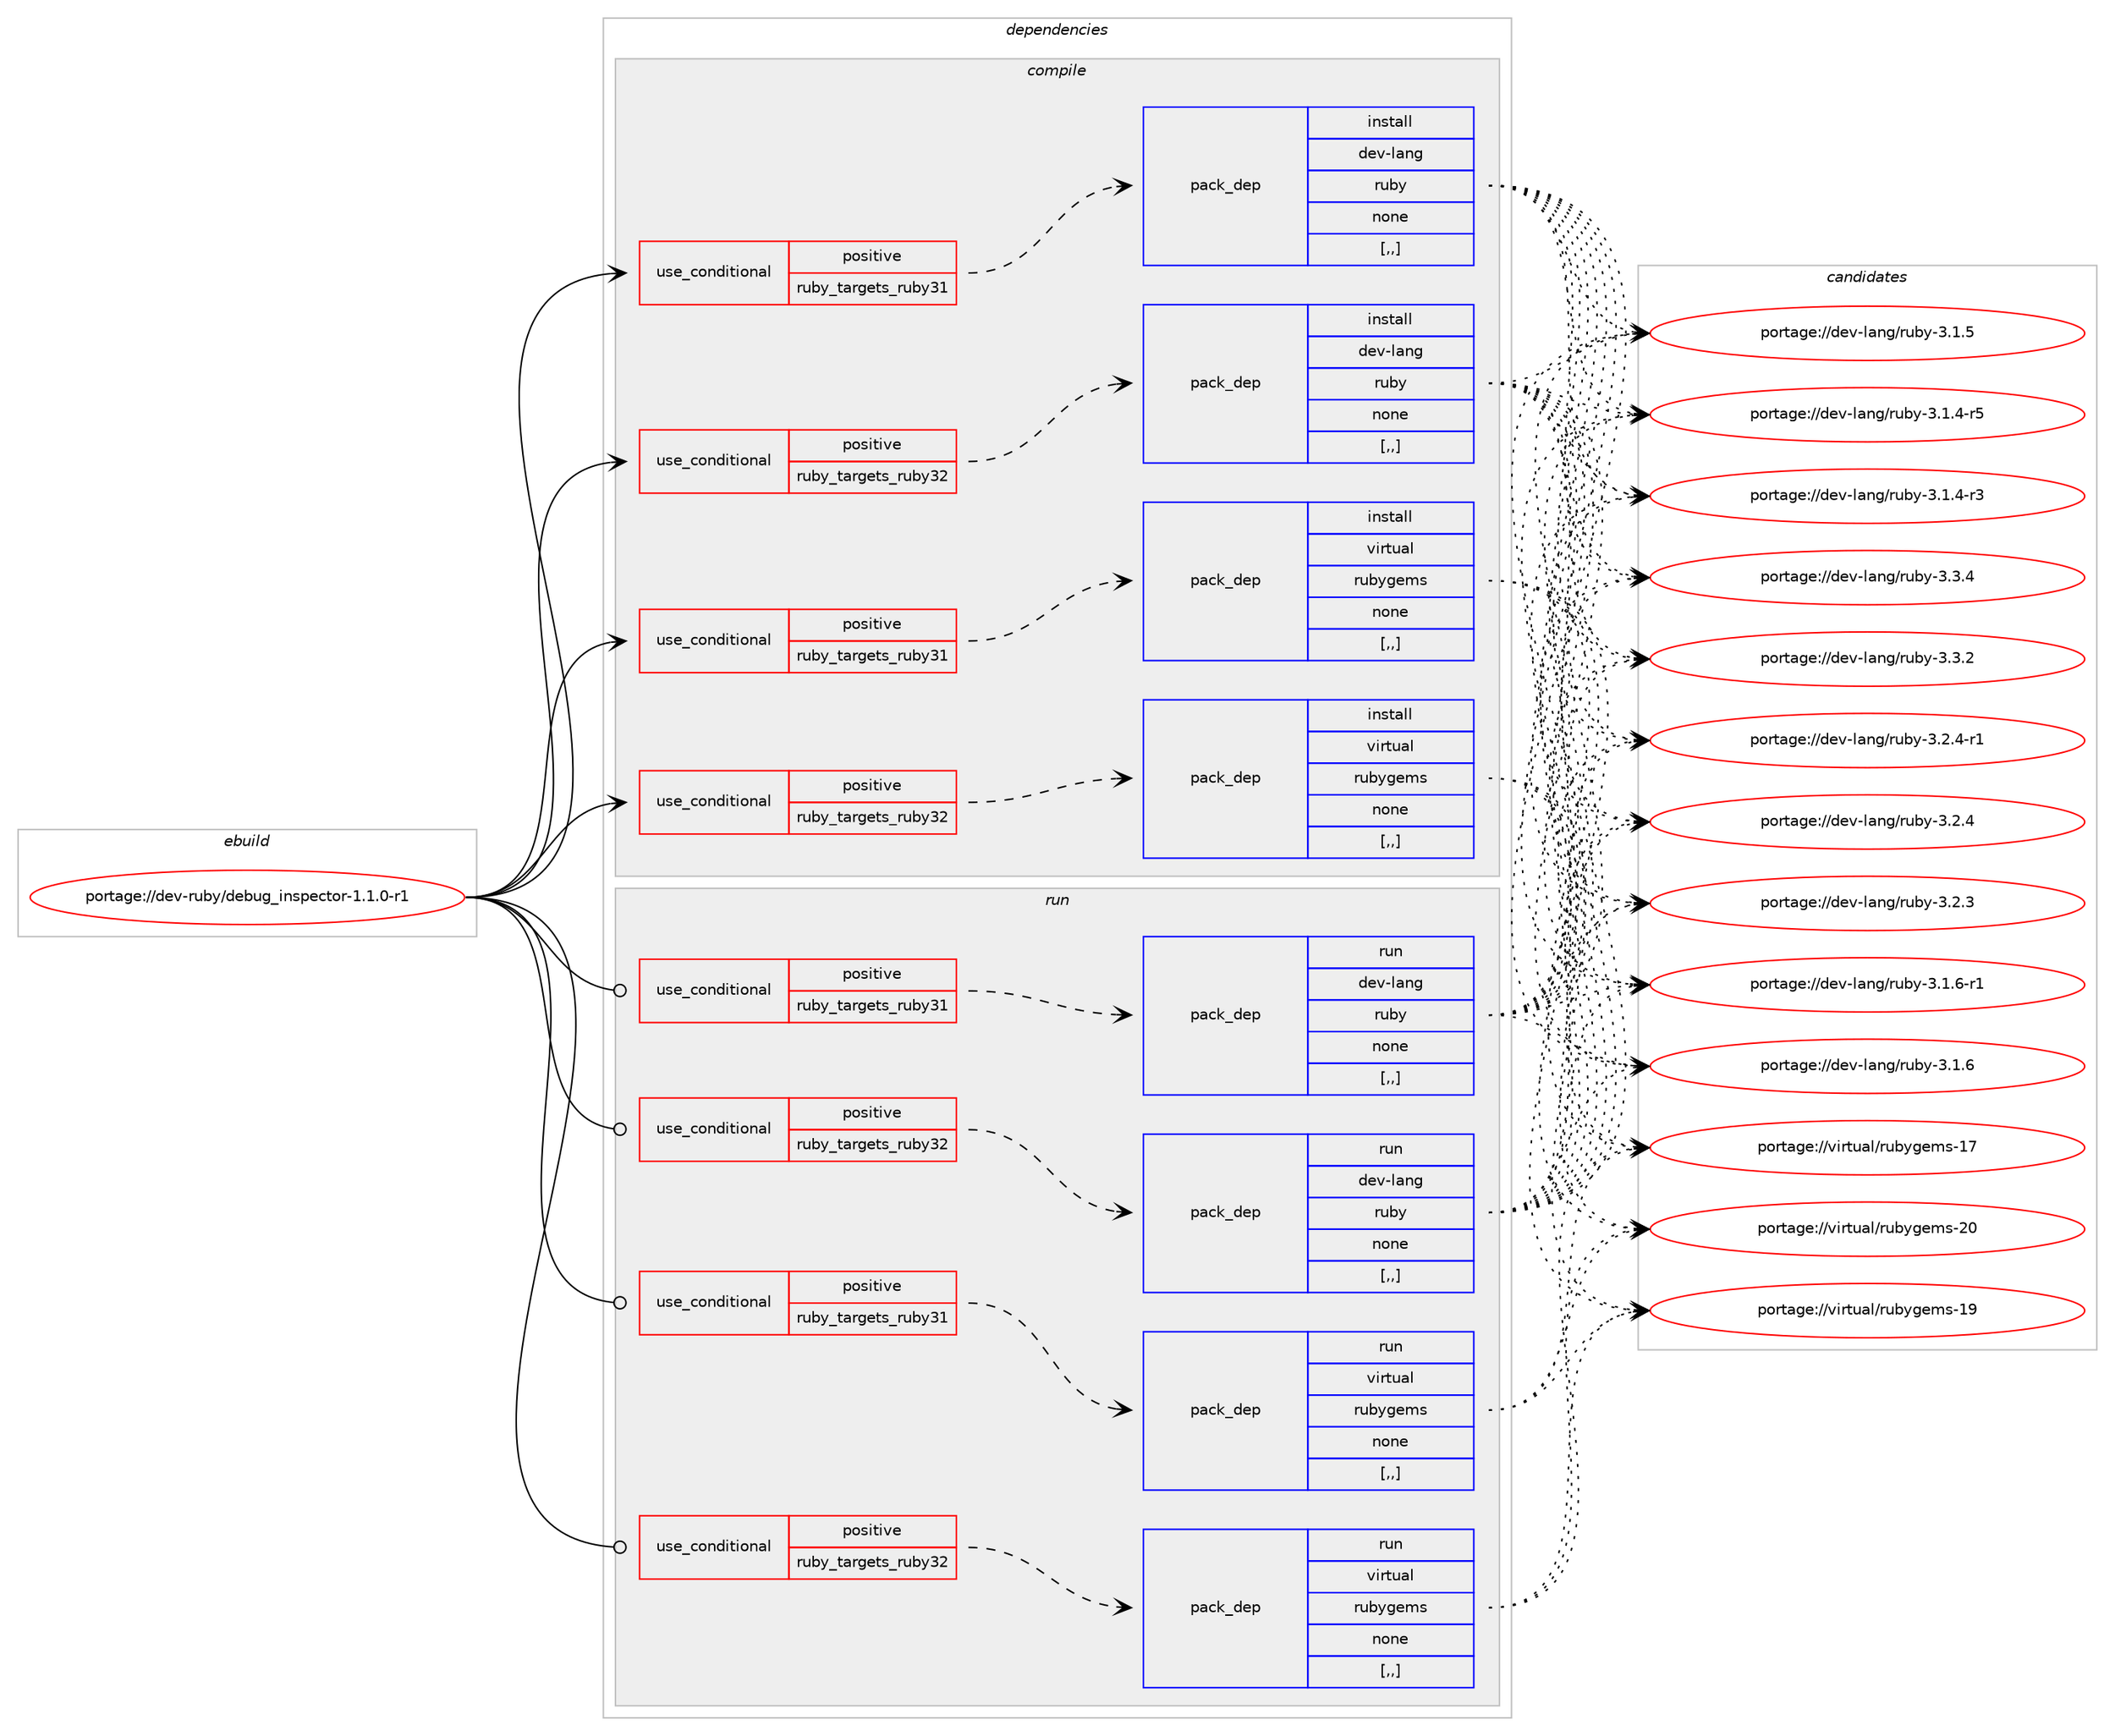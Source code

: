 digraph prolog {

# *************
# Graph options
# *************

newrank=true;
concentrate=true;
compound=true;
graph [rankdir=LR,fontname=Helvetica,fontsize=10,ranksep=1.5];#, ranksep=2.5, nodesep=0.2];
edge  [arrowhead=vee];
node  [fontname=Helvetica,fontsize=10];

# **********
# The ebuild
# **********

subgraph cluster_leftcol {
color=gray;
label=<<i>ebuild</i>>;
id [label="portage://dev-ruby/debug_inspector-1.1.0-r1", color=red, width=4, href="../dev-ruby/debug_inspector-1.1.0-r1.svg"];
}

# ****************
# The dependencies
# ****************

subgraph cluster_midcol {
color=gray;
label=<<i>dependencies</i>>;
subgraph cluster_compile {
fillcolor="#eeeeee";
style=filled;
label=<<i>compile</i>>;
subgraph cond46389 {
dependency180681 [label=<<TABLE BORDER="0" CELLBORDER="1" CELLSPACING="0" CELLPADDING="4"><TR><TD ROWSPAN="3" CELLPADDING="10">use_conditional</TD></TR><TR><TD>positive</TD></TR><TR><TD>ruby_targets_ruby31</TD></TR></TABLE>>, shape=none, color=red];
subgraph pack132995 {
dependency180682 [label=<<TABLE BORDER="0" CELLBORDER="1" CELLSPACING="0" CELLPADDING="4" WIDTH="220"><TR><TD ROWSPAN="6" CELLPADDING="30">pack_dep</TD></TR><TR><TD WIDTH="110">install</TD></TR><TR><TD>dev-lang</TD></TR><TR><TD>ruby</TD></TR><TR><TD>none</TD></TR><TR><TD>[,,]</TD></TR></TABLE>>, shape=none, color=blue];
}
dependency180681:e -> dependency180682:w [weight=20,style="dashed",arrowhead="vee"];
}
id:e -> dependency180681:w [weight=20,style="solid",arrowhead="vee"];
subgraph cond46390 {
dependency180683 [label=<<TABLE BORDER="0" CELLBORDER="1" CELLSPACING="0" CELLPADDING="4"><TR><TD ROWSPAN="3" CELLPADDING="10">use_conditional</TD></TR><TR><TD>positive</TD></TR><TR><TD>ruby_targets_ruby31</TD></TR></TABLE>>, shape=none, color=red];
subgraph pack132996 {
dependency180684 [label=<<TABLE BORDER="0" CELLBORDER="1" CELLSPACING="0" CELLPADDING="4" WIDTH="220"><TR><TD ROWSPAN="6" CELLPADDING="30">pack_dep</TD></TR><TR><TD WIDTH="110">install</TD></TR><TR><TD>virtual</TD></TR><TR><TD>rubygems</TD></TR><TR><TD>none</TD></TR><TR><TD>[,,]</TD></TR></TABLE>>, shape=none, color=blue];
}
dependency180683:e -> dependency180684:w [weight=20,style="dashed",arrowhead="vee"];
}
id:e -> dependency180683:w [weight=20,style="solid",arrowhead="vee"];
subgraph cond46391 {
dependency180685 [label=<<TABLE BORDER="0" CELLBORDER="1" CELLSPACING="0" CELLPADDING="4"><TR><TD ROWSPAN="3" CELLPADDING="10">use_conditional</TD></TR><TR><TD>positive</TD></TR><TR><TD>ruby_targets_ruby32</TD></TR></TABLE>>, shape=none, color=red];
subgraph pack132997 {
dependency180686 [label=<<TABLE BORDER="0" CELLBORDER="1" CELLSPACING="0" CELLPADDING="4" WIDTH="220"><TR><TD ROWSPAN="6" CELLPADDING="30">pack_dep</TD></TR><TR><TD WIDTH="110">install</TD></TR><TR><TD>dev-lang</TD></TR><TR><TD>ruby</TD></TR><TR><TD>none</TD></TR><TR><TD>[,,]</TD></TR></TABLE>>, shape=none, color=blue];
}
dependency180685:e -> dependency180686:w [weight=20,style="dashed",arrowhead="vee"];
}
id:e -> dependency180685:w [weight=20,style="solid",arrowhead="vee"];
subgraph cond46392 {
dependency180687 [label=<<TABLE BORDER="0" CELLBORDER="1" CELLSPACING="0" CELLPADDING="4"><TR><TD ROWSPAN="3" CELLPADDING="10">use_conditional</TD></TR><TR><TD>positive</TD></TR><TR><TD>ruby_targets_ruby32</TD></TR></TABLE>>, shape=none, color=red];
subgraph pack132998 {
dependency180688 [label=<<TABLE BORDER="0" CELLBORDER="1" CELLSPACING="0" CELLPADDING="4" WIDTH="220"><TR><TD ROWSPAN="6" CELLPADDING="30">pack_dep</TD></TR><TR><TD WIDTH="110">install</TD></TR><TR><TD>virtual</TD></TR><TR><TD>rubygems</TD></TR><TR><TD>none</TD></TR><TR><TD>[,,]</TD></TR></TABLE>>, shape=none, color=blue];
}
dependency180687:e -> dependency180688:w [weight=20,style="dashed",arrowhead="vee"];
}
id:e -> dependency180687:w [weight=20,style="solid",arrowhead="vee"];
}
subgraph cluster_compileandrun {
fillcolor="#eeeeee";
style=filled;
label=<<i>compile and run</i>>;
}
subgraph cluster_run {
fillcolor="#eeeeee";
style=filled;
label=<<i>run</i>>;
subgraph cond46393 {
dependency180689 [label=<<TABLE BORDER="0" CELLBORDER="1" CELLSPACING="0" CELLPADDING="4"><TR><TD ROWSPAN="3" CELLPADDING="10">use_conditional</TD></TR><TR><TD>positive</TD></TR><TR><TD>ruby_targets_ruby31</TD></TR></TABLE>>, shape=none, color=red];
subgraph pack132999 {
dependency180690 [label=<<TABLE BORDER="0" CELLBORDER="1" CELLSPACING="0" CELLPADDING="4" WIDTH="220"><TR><TD ROWSPAN="6" CELLPADDING="30">pack_dep</TD></TR><TR><TD WIDTH="110">run</TD></TR><TR><TD>dev-lang</TD></TR><TR><TD>ruby</TD></TR><TR><TD>none</TD></TR><TR><TD>[,,]</TD></TR></TABLE>>, shape=none, color=blue];
}
dependency180689:e -> dependency180690:w [weight=20,style="dashed",arrowhead="vee"];
}
id:e -> dependency180689:w [weight=20,style="solid",arrowhead="odot"];
subgraph cond46394 {
dependency180691 [label=<<TABLE BORDER="0" CELLBORDER="1" CELLSPACING="0" CELLPADDING="4"><TR><TD ROWSPAN="3" CELLPADDING="10">use_conditional</TD></TR><TR><TD>positive</TD></TR><TR><TD>ruby_targets_ruby31</TD></TR></TABLE>>, shape=none, color=red];
subgraph pack133000 {
dependency180692 [label=<<TABLE BORDER="0" CELLBORDER="1" CELLSPACING="0" CELLPADDING="4" WIDTH="220"><TR><TD ROWSPAN="6" CELLPADDING="30">pack_dep</TD></TR><TR><TD WIDTH="110">run</TD></TR><TR><TD>virtual</TD></TR><TR><TD>rubygems</TD></TR><TR><TD>none</TD></TR><TR><TD>[,,]</TD></TR></TABLE>>, shape=none, color=blue];
}
dependency180691:e -> dependency180692:w [weight=20,style="dashed",arrowhead="vee"];
}
id:e -> dependency180691:w [weight=20,style="solid",arrowhead="odot"];
subgraph cond46395 {
dependency180693 [label=<<TABLE BORDER="0" CELLBORDER="1" CELLSPACING="0" CELLPADDING="4"><TR><TD ROWSPAN="3" CELLPADDING="10">use_conditional</TD></TR><TR><TD>positive</TD></TR><TR><TD>ruby_targets_ruby32</TD></TR></TABLE>>, shape=none, color=red];
subgraph pack133001 {
dependency180694 [label=<<TABLE BORDER="0" CELLBORDER="1" CELLSPACING="0" CELLPADDING="4" WIDTH="220"><TR><TD ROWSPAN="6" CELLPADDING="30">pack_dep</TD></TR><TR><TD WIDTH="110">run</TD></TR><TR><TD>dev-lang</TD></TR><TR><TD>ruby</TD></TR><TR><TD>none</TD></TR><TR><TD>[,,]</TD></TR></TABLE>>, shape=none, color=blue];
}
dependency180693:e -> dependency180694:w [weight=20,style="dashed",arrowhead="vee"];
}
id:e -> dependency180693:w [weight=20,style="solid",arrowhead="odot"];
subgraph cond46396 {
dependency180695 [label=<<TABLE BORDER="0" CELLBORDER="1" CELLSPACING="0" CELLPADDING="4"><TR><TD ROWSPAN="3" CELLPADDING="10">use_conditional</TD></TR><TR><TD>positive</TD></TR><TR><TD>ruby_targets_ruby32</TD></TR></TABLE>>, shape=none, color=red];
subgraph pack133002 {
dependency180696 [label=<<TABLE BORDER="0" CELLBORDER="1" CELLSPACING="0" CELLPADDING="4" WIDTH="220"><TR><TD ROWSPAN="6" CELLPADDING="30">pack_dep</TD></TR><TR><TD WIDTH="110">run</TD></TR><TR><TD>virtual</TD></TR><TR><TD>rubygems</TD></TR><TR><TD>none</TD></TR><TR><TD>[,,]</TD></TR></TABLE>>, shape=none, color=blue];
}
dependency180695:e -> dependency180696:w [weight=20,style="dashed",arrowhead="vee"];
}
id:e -> dependency180695:w [weight=20,style="solid",arrowhead="odot"];
}
}

# **************
# The candidates
# **************

subgraph cluster_choices {
rank=same;
color=gray;
label=<<i>candidates</i>>;

subgraph choice132995 {
color=black;
nodesep=1;
choice10010111845108971101034711411798121455146514652 [label="portage://dev-lang/ruby-3.3.4", color=red, width=4,href="../dev-lang/ruby-3.3.4.svg"];
choice10010111845108971101034711411798121455146514650 [label="portage://dev-lang/ruby-3.3.2", color=red, width=4,href="../dev-lang/ruby-3.3.2.svg"];
choice100101118451089711010347114117981214551465046524511449 [label="portage://dev-lang/ruby-3.2.4-r1", color=red, width=4,href="../dev-lang/ruby-3.2.4-r1.svg"];
choice10010111845108971101034711411798121455146504652 [label="portage://dev-lang/ruby-3.2.4", color=red, width=4,href="../dev-lang/ruby-3.2.4.svg"];
choice10010111845108971101034711411798121455146504651 [label="portage://dev-lang/ruby-3.2.3", color=red, width=4,href="../dev-lang/ruby-3.2.3.svg"];
choice100101118451089711010347114117981214551464946544511449 [label="portage://dev-lang/ruby-3.1.6-r1", color=red, width=4,href="../dev-lang/ruby-3.1.6-r1.svg"];
choice10010111845108971101034711411798121455146494654 [label="portage://dev-lang/ruby-3.1.6", color=red, width=4,href="../dev-lang/ruby-3.1.6.svg"];
choice10010111845108971101034711411798121455146494653 [label="portage://dev-lang/ruby-3.1.5", color=red, width=4,href="../dev-lang/ruby-3.1.5.svg"];
choice100101118451089711010347114117981214551464946524511453 [label="portage://dev-lang/ruby-3.1.4-r5", color=red, width=4,href="../dev-lang/ruby-3.1.4-r5.svg"];
choice100101118451089711010347114117981214551464946524511451 [label="portage://dev-lang/ruby-3.1.4-r3", color=red, width=4,href="../dev-lang/ruby-3.1.4-r3.svg"];
dependency180682:e -> choice10010111845108971101034711411798121455146514652:w [style=dotted,weight="100"];
dependency180682:e -> choice10010111845108971101034711411798121455146514650:w [style=dotted,weight="100"];
dependency180682:e -> choice100101118451089711010347114117981214551465046524511449:w [style=dotted,weight="100"];
dependency180682:e -> choice10010111845108971101034711411798121455146504652:w [style=dotted,weight="100"];
dependency180682:e -> choice10010111845108971101034711411798121455146504651:w [style=dotted,weight="100"];
dependency180682:e -> choice100101118451089711010347114117981214551464946544511449:w [style=dotted,weight="100"];
dependency180682:e -> choice10010111845108971101034711411798121455146494654:w [style=dotted,weight="100"];
dependency180682:e -> choice10010111845108971101034711411798121455146494653:w [style=dotted,weight="100"];
dependency180682:e -> choice100101118451089711010347114117981214551464946524511453:w [style=dotted,weight="100"];
dependency180682:e -> choice100101118451089711010347114117981214551464946524511451:w [style=dotted,weight="100"];
}
subgraph choice132996 {
color=black;
nodesep=1;
choice118105114116117971084711411798121103101109115455048 [label="portage://virtual/rubygems-20", color=red, width=4,href="../virtual/rubygems-20.svg"];
choice118105114116117971084711411798121103101109115454957 [label="portage://virtual/rubygems-19", color=red, width=4,href="../virtual/rubygems-19.svg"];
choice118105114116117971084711411798121103101109115454955 [label="portage://virtual/rubygems-17", color=red, width=4,href="../virtual/rubygems-17.svg"];
dependency180684:e -> choice118105114116117971084711411798121103101109115455048:w [style=dotted,weight="100"];
dependency180684:e -> choice118105114116117971084711411798121103101109115454957:w [style=dotted,weight="100"];
dependency180684:e -> choice118105114116117971084711411798121103101109115454955:w [style=dotted,weight="100"];
}
subgraph choice132997 {
color=black;
nodesep=1;
choice10010111845108971101034711411798121455146514652 [label="portage://dev-lang/ruby-3.3.4", color=red, width=4,href="../dev-lang/ruby-3.3.4.svg"];
choice10010111845108971101034711411798121455146514650 [label="portage://dev-lang/ruby-3.3.2", color=red, width=4,href="../dev-lang/ruby-3.3.2.svg"];
choice100101118451089711010347114117981214551465046524511449 [label="portage://dev-lang/ruby-3.2.4-r1", color=red, width=4,href="../dev-lang/ruby-3.2.4-r1.svg"];
choice10010111845108971101034711411798121455146504652 [label="portage://dev-lang/ruby-3.2.4", color=red, width=4,href="../dev-lang/ruby-3.2.4.svg"];
choice10010111845108971101034711411798121455146504651 [label="portage://dev-lang/ruby-3.2.3", color=red, width=4,href="../dev-lang/ruby-3.2.3.svg"];
choice100101118451089711010347114117981214551464946544511449 [label="portage://dev-lang/ruby-3.1.6-r1", color=red, width=4,href="../dev-lang/ruby-3.1.6-r1.svg"];
choice10010111845108971101034711411798121455146494654 [label="portage://dev-lang/ruby-3.1.6", color=red, width=4,href="../dev-lang/ruby-3.1.6.svg"];
choice10010111845108971101034711411798121455146494653 [label="portage://dev-lang/ruby-3.1.5", color=red, width=4,href="../dev-lang/ruby-3.1.5.svg"];
choice100101118451089711010347114117981214551464946524511453 [label="portage://dev-lang/ruby-3.1.4-r5", color=red, width=4,href="../dev-lang/ruby-3.1.4-r5.svg"];
choice100101118451089711010347114117981214551464946524511451 [label="portage://dev-lang/ruby-3.1.4-r3", color=red, width=4,href="../dev-lang/ruby-3.1.4-r3.svg"];
dependency180686:e -> choice10010111845108971101034711411798121455146514652:w [style=dotted,weight="100"];
dependency180686:e -> choice10010111845108971101034711411798121455146514650:w [style=dotted,weight="100"];
dependency180686:e -> choice100101118451089711010347114117981214551465046524511449:w [style=dotted,weight="100"];
dependency180686:e -> choice10010111845108971101034711411798121455146504652:w [style=dotted,weight="100"];
dependency180686:e -> choice10010111845108971101034711411798121455146504651:w [style=dotted,weight="100"];
dependency180686:e -> choice100101118451089711010347114117981214551464946544511449:w [style=dotted,weight="100"];
dependency180686:e -> choice10010111845108971101034711411798121455146494654:w [style=dotted,weight="100"];
dependency180686:e -> choice10010111845108971101034711411798121455146494653:w [style=dotted,weight="100"];
dependency180686:e -> choice100101118451089711010347114117981214551464946524511453:w [style=dotted,weight="100"];
dependency180686:e -> choice100101118451089711010347114117981214551464946524511451:w [style=dotted,weight="100"];
}
subgraph choice132998 {
color=black;
nodesep=1;
choice118105114116117971084711411798121103101109115455048 [label="portage://virtual/rubygems-20", color=red, width=4,href="../virtual/rubygems-20.svg"];
choice118105114116117971084711411798121103101109115454957 [label="portage://virtual/rubygems-19", color=red, width=4,href="../virtual/rubygems-19.svg"];
choice118105114116117971084711411798121103101109115454955 [label="portage://virtual/rubygems-17", color=red, width=4,href="../virtual/rubygems-17.svg"];
dependency180688:e -> choice118105114116117971084711411798121103101109115455048:w [style=dotted,weight="100"];
dependency180688:e -> choice118105114116117971084711411798121103101109115454957:w [style=dotted,weight="100"];
dependency180688:e -> choice118105114116117971084711411798121103101109115454955:w [style=dotted,weight="100"];
}
subgraph choice132999 {
color=black;
nodesep=1;
choice10010111845108971101034711411798121455146514652 [label="portage://dev-lang/ruby-3.3.4", color=red, width=4,href="../dev-lang/ruby-3.3.4.svg"];
choice10010111845108971101034711411798121455146514650 [label="portage://dev-lang/ruby-3.3.2", color=red, width=4,href="../dev-lang/ruby-3.3.2.svg"];
choice100101118451089711010347114117981214551465046524511449 [label="portage://dev-lang/ruby-3.2.4-r1", color=red, width=4,href="../dev-lang/ruby-3.2.4-r1.svg"];
choice10010111845108971101034711411798121455146504652 [label="portage://dev-lang/ruby-3.2.4", color=red, width=4,href="../dev-lang/ruby-3.2.4.svg"];
choice10010111845108971101034711411798121455146504651 [label="portage://dev-lang/ruby-3.2.3", color=red, width=4,href="../dev-lang/ruby-3.2.3.svg"];
choice100101118451089711010347114117981214551464946544511449 [label="portage://dev-lang/ruby-3.1.6-r1", color=red, width=4,href="../dev-lang/ruby-3.1.6-r1.svg"];
choice10010111845108971101034711411798121455146494654 [label="portage://dev-lang/ruby-3.1.6", color=red, width=4,href="../dev-lang/ruby-3.1.6.svg"];
choice10010111845108971101034711411798121455146494653 [label="portage://dev-lang/ruby-3.1.5", color=red, width=4,href="../dev-lang/ruby-3.1.5.svg"];
choice100101118451089711010347114117981214551464946524511453 [label="portage://dev-lang/ruby-3.1.4-r5", color=red, width=4,href="../dev-lang/ruby-3.1.4-r5.svg"];
choice100101118451089711010347114117981214551464946524511451 [label="portage://dev-lang/ruby-3.1.4-r3", color=red, width=4,href="../dev-lang/ruby-3.1.4-r3.svg"];
dependency180690:e -> choice10010111845108971101034711411798121455146514652:w [style=dotted,weight="100"];
dependency180690:e -> choice10010111845108971101034711411798121455146514650:w [style=dotted,weight="100"];
dependency180690:e -> choice100101118451089711010347114117981214551465046524511449:w [style=dotted,weight="100"];
dependency180690:e -> choice10010111845108971101034711411798121455146504652:w [style=dotted,weight="100"];
dependency180690:e -> choice10010111845108971101034711411798121455146504651:w [style=dotted,weight="100"];
dependency180690:e -> choice100101118451089711010347114117981214551464946544511449:w [style=dotted,weight="100"];
dependency180690:e -> choice10010111845108971101034711411798121455146494654:w [style=dotted,weight="100"];
dependency180690:e -> choice10010111845108971101034711411798121455146494653:w [style=dotted,weight="100"];
dependency180690:e -> choice100101118451089711010347114117981214551464946524511453:w [style=dotted,weight="100"];
dependency180690:e -> choice100101118451089711010347114117981214551464946524511451:w [style=dotted,weight="100"];
}
subgraph choice133000 {
color=black;
nodesep=1;
choice118105114116117971084711411798121103101109115455048 [label="portage://virtual/rubygems-20", color=red, width=4,href="../virtual/rubygems-20.svg"];
choice118105114116117971084711411798121103101109115454957 [label="portage://virtual/rubygems-19", color=red, width=4,href="../virtual/rubygems-19.svg"];
choice118105114116117971084711411798121103101109115454955 [label="portage://virtual/rubygems-17", color=red, width=4,href="../virtual/rubygems-17.svg"];
dependency180692:e -> choice118105114116117971084711411798121103101109115455048:w [style=dotted,weight="100"];
dependency180692:e -> choice118105114116117971084711411798121103101109115454957:w [style=dotted,weight="100"];
dependency180692:e -> choice118105114116117971084711411798121103101109115454955:w [style=dotted,weight="100"];
}
subgraph choice133001 {
color=black;
nodesep=1;
choice10010111845108971101034711411798121455146514652 [label="portage://dev-lang/ruby-3.3.4", color=red, width=4,href="../dev-lang/ruby-3.3.4.svg"];
choice10010111845108971101034711411798121455146514650 [label="portage://dev-lang/ruby-3.3.2", color=red, width=4,href="../dev-lang/ruby-3.3.2.svg"];
choice100101118451089711010347114117981214551465046524511449 [label="portage://dev-lang/ruby-3.2.4-r1", color=red, width=4,href="../dev-lang/ruby-3.2.4-r1.svg"];
choice10010111845108971101034711411798121455146504652 [label="portage://dev-lang/ruby-3.2.4", color=red, width=4,href="../dev-lang/ruby-3.2.4.svg"];
choice10010111845108971101034711411798121455146504651 [label="portage://dev-lang/ruby-3.2.3", color=red, width=4,href="../dev-lang/ruby-3.2.3.svg"];
choice100101118451089711010347114117981214551464946544511449 [label="portage://dev-lang/ruby-3.1.6-r1", color=red, width=4,href="../dev-lang/ruby-3.1.6-r1.svg"];
choice10010111845108971101034711411798121455146494654 [label="portage://dev-lang/ruby-3.1.6", color=red, width=4,href="../dev-lang/ruby-3.1.6.svg"];
choice10010111845108971101034711411798121455146494653 [label="portage://dev-lang/ruby-3.1.5", color=red, width=4,href="../dev-lang/ruby-3.1.5.svg"];
choice100101118451089711010347114117981214551464946524511453 [label="portage://dev-lang/ruby-3.1.4-r5", color=red, width=4,href="../dev-lang/ruby-3.1.4-r5.svg"];
choice100101118451089711010347114117981214551464946524511451 [label="portage://dev-lang/ruby-3.1.4-r3", color=red, width=4,href="../dev-lang/ruby-3.1.4-r3.svg"];
dependency180694:e -> choice10010111845108971101034711411798121455146514652:w [style=dotted,weight="100"];
dependency180694:e -> choice10010111845108971101034711411798121455146514650:w [style=dotted,weight="100"];
dependency180694:e -> choice100101118451089711010347114117981214551465046524511449:w [style=dotted,weight="100"];
dependency180694:e -> choice10010111845108971101034711411798121455146504652:w [style=dotted,weight="100"];
dependency180694:e -> choice10010111845108971101034711411798121455146504651:w [style=dotted,weight="100"];
dependency180694:e -> choice100101118451089711010347114117981214551464946544511449:w [style=dotted,weight="100"];
dependency180694:e -> choice10010111845108971101034711411798121455146494654:w [style=dotted,weight="100"];
dependency180694:e -> choice10010111845108971101034711411798121455146494653:w [style=dotted,weight="100"];
dependency180694:e -> choice100101118451089711010347114117981214551464946524511453:w [style=dotted,weight="100"];
dependency180694:e -> choice100101118451089711010347114117981214551464946524511451:w [style=dotted,weight="100"];
}
subgraph choice133002 {
color=black;
nodesep=1;
choice118105114116117971084711411798121103101109115455048 [label="portage://virtual/rubygems-20", color=red, width=4,href="../virtual/rubygems-20.svg"];
choice118105114116117971084711411798121103101109115454957 [label="portage://virtual/rubygems-19", color=red, width=4,href="../virtual/rubygems-19.svg"];
choice118105114116117971084711411798121103101109115454955 [label="portage://virtual/rubygems-17", color=red, width=4,href="../virtual/rubygems-17.svg"];
dependency180696:e -> choice118105114116117971084711411798121103101109115455048:w [style=dotted,weight="100"];
dependency180696:e -> choice118105114116117971084711411798121103101109115454957:w [style=dotted,weight="100"];
dependency180696:e -> choice118105114116117971084711411798121103101109115454955:w [style=dotted,weight="100"];
}
}

}
